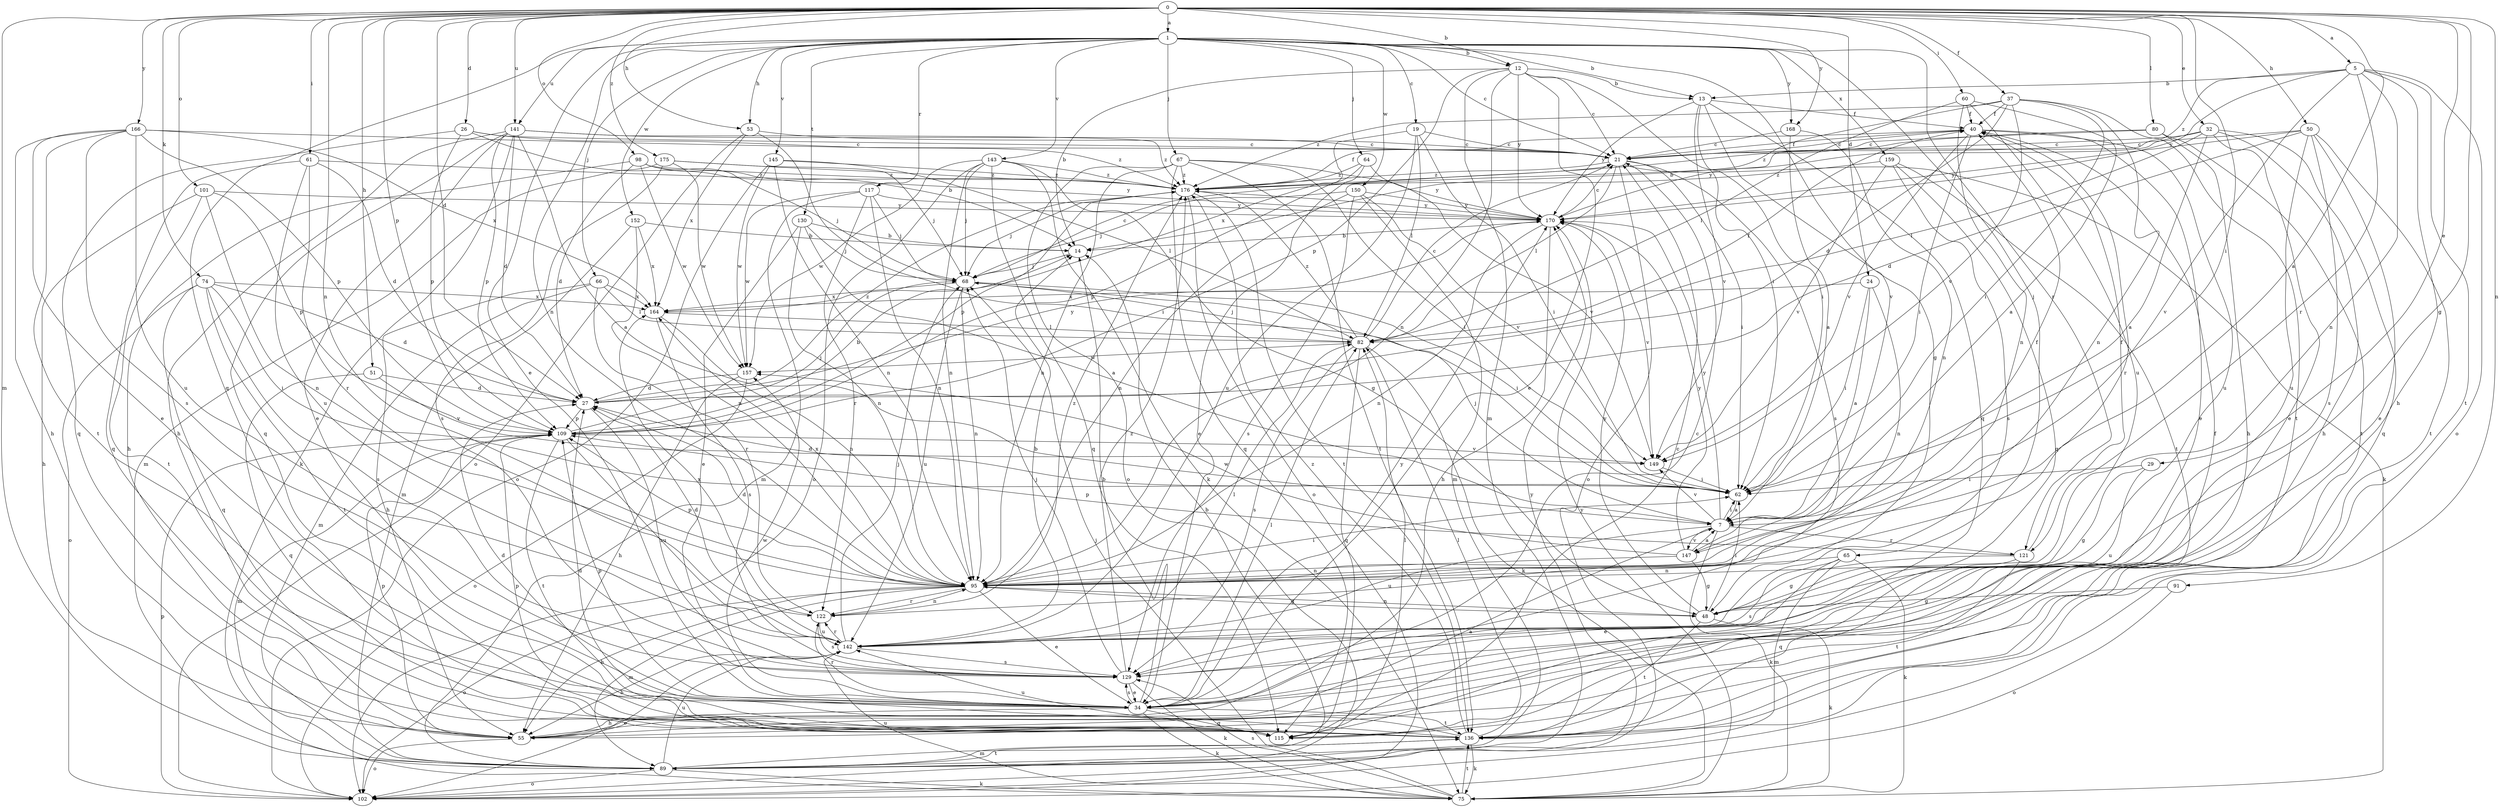 strict digraph  {
0;
1;
5;
7;
12;
13;
14;
19;
21;
24;
26;
27;
29;
32;
34;
37;
40;
48;
50;
51;
53;
55;
60;
61;
62;
64;
65;
66;
67;
68;
74;
75;
80;
82;
89;
91;
95;
98;
101;
102;
109;
115;
117;
121;
122;
129;
130;
136;
141;
142;
143;
145;
147;
149;
150;
152;
157;
159;
164;
166;
168;
170;
175;
176;
0 -> 1  [label=a];
0 -> 5  [label=a];
0 -> 7  [label=a];
0 -> 12  [label=b];
0 -> 24  [label=d];
0 -> 26  [label=d];
0 -> 27  [label=d];
0 -> 29  [label=e];
0 -> 32  [label=e];
0 -> 37  [label=f];
0 -> 48  [label=g];
0 -> 50  [label=h];
0 -> 51  [label=h];
0 -> 53  [label=h];
0 -> 60  [label=i];
0 -> 61  [label=i];
0 -> 62  [label=i];
0 -> 74  [label=k];
0 -> 80  [label=l];
0 -> 89  [label=m];
0 -> 91  [label=n];
0 -> 95  [label=n];
0 -> 98  [label=o];
0 -> 101  [label=o];
0 -> 109  [label=p];
0 -> 141  [label=u];
0 -> 166  [label=y];
0 -> 168  [label=y];
0 -> 175  [label=z];
1 -> 12  [label=b];
1 -> 13  [label=b];
1 -> 19  [label=c];
1 -> 21  [label=c];
1 -> 34  [label=e];
1 -> 53  [label=h];
1 -> 64  [label=j];
1 -> 65  [label=j];
1 -> 66  [label=j];
1 -> 67  [label=j];
1 -> 95  [label=n];
1 -> 115  [label=q];
1 -> 117  [label=r];
1 -> 121  [label=r];
1 -> 130  [label=t];
1 -> 141  [label=u];
1 -> 143  [label=v];
1 -> 145  [label=v];
1 -> 147  [label=v];
1 -> 150  [label=w];
1 -> 152  [label=w];
1 -> 159  [label=x];
1 -> 168  [label=y];
5 -> 13  [label=b];
5 -> 55  [label=h];
5 -> 95  [label=n];
5 -> 102  [label=o];
5 -> 121  [label=r];
5 -> 136  [label=t];
5 -> 147  [label=v];
5 -> 170  [label=y];
5 -> 176  [label=z];
7 -> 62  [label=i];
7 -> 68  [label=j];
7 -> 75  [label=k];
7 -> 121  [label=r];
7 -> 142  [label=u];
7 -> 147  [label=v];
7 -> 149  [label=v];
7 -> 170  [label=y];
12 -> 13  [label=b];
12 -> 14  [label=b];
12 -> 21  [label=c];
12 -> 34  [label=e];
12 -> 62  [label=i];
12 -> 89  [label=m];
12 -> 95  [label=n];
12 -> 109  [label=p];
12 -> 170  [label=y];
13 -> 40  [label=f];
13 -> 48  [label=g];
13 -> 62  [label=i];
13 -> 115  [label=q];
13 -> 149  [label=v];
13 -> 170  [label=y];
14 -> 68  [label=j];
19 -> 21  [label=c];
19 -> 62  [label=i];
19 -> 82  [label=l];
19 -> 142  [label=u];
19 -> 164  [label=x];
21 -> 40  [label=f];
21 -> 62  [label=i];
21 -> 75  [label=k];
21 -> 82  [label=l];
21 -> 102  [label=o];
21 -> 129  [label=s];
21 -> 176  [label=z];
24 -> 7  [label=a];
24 -> 62  [label=i];
24 -> 95  [label=n];
24 -> 164  [label=x];
26 -> 14  [label=b];
26 -> 21  [label=c];
26 -> 109  [label=p];
26 -> 115  [label=q];
26 -> 176  [label=z];
27 -> 109  [label=p];
27 -> 129  [label=s];
27 -> 170  [label=y];
27 -> 176  [label=z];
29 -> 48  [label=g];
29 -> 62  [label=i];
29 -> 142  [label=u];
32 -> 7  [label=a];
32 -> 21  [label=c];
32 -> 34  [label=e];
32 -> 55  [label=h];
32 -> 82  [label=l];
32 -> 115  [label=q];
32 -> 170  [label=y];
34 -> 14  [label=b];
34 -> 21  [label=c];
34 -> 27  [label=d];
34 -> 55  [label=h];
34 -> 75  [label=k];
34 -> 82  [label=l];
34 -> 109  [label=p];
34 -> 115  [label=q];
34 -> 122  [label=r];
34 -> 129  [label=s];
34 -> 136  [label=t];
34 -> 157  [label=w];
34 -> 170  [label=y];
37 -> 14  [label=b];
37 -> 27  [label=d];
37 -> 40  [label=f];
37 -> 62  [label=i];
37 -> 95  [label=n];
37 -> 136  [label=t];
37 -> 149  [label=v];
37 -> 176  [label=z];
40 -> 21  [label=c];
40 -> 34  [label=e];
40 -> 62  [label=i];
40 -> 122  [label=r];
40 -> 142  [label=u];
40 -> 149  [label=v];
48 -> 62  [label=i];
48 -> 75  [label=k];
48 -> 95  [label=n];
48 -> 136  [label=t];
48 -> 170  [label=y];
50 -> 21  [label=c];
50 -> 27  [label=d];
50 -> 34  [label=e];
50 -> 129  [label=s];
50 -> 136  [label=t];
50 -> 142  [label=u];
50 -> 170  [label=y];
51 -> 27  [label=d];
51 -> 115  [label=q];
51 -> 149  [label=v];
53 -> 21  [label=c];
53 -> 62  [label=i];
53 -> 102  [label=o];
53 -> 164  [label=x];
55 -> 7  [label=a];
55 -> 40  [label=f];
55 -> 102  [label=o];
55 -> 109  [label=p];
60 -> 7  [label=a];
60 -> 40  [label=f];
60 -> 82  [label=l];
60 -> 95  [label=n];
60 -> 142  [label=u];
61 -> 27  [label=d];
61 -> 115  [label=q];
61 -> 122  [label=r];
61 -> 142  [label=u];
61 -> 176  [label=z];
62 -> 7  [label=a];
62 -> 27  [label=d];
64 -> 34  [label=e];
64 -> 109  [label=p];
64 -> 170  [label=y];
64 -> 176  [label=z];
65 -> 34  [label=e];
65 -> 75  [label=k];
65 -> 89  [label=m];
65 -> 95  [label=n];
65 -> 129  [label=s];
66 -> 55  [label=h];
66 -> 82  [label=l];
66 -> 89  [label=m];
66 -> 122  [label=r];
66 -> 164  [label=x];
67 -> 62  [label=i];
67 -> 95  [label=n];
67 -> 102  [label=o];
67 -> 115  [label=q];
67 -> 136  [label=t];
67 -> 149  [label=v];
67 -> 176  [label=z];
68 -> 21  [label=c];
68 -> 62  [label=i];
68 -> 95  [label=n];
68 -> 142  [label=u];
68 -> 164  [label=x];
74 -> 27  [label=d];
74 -> 62  [label=i];
74 -> 102  [label=o];
74 -> 115  [label=q];
74 -> 129  [label=s];
74 -> 136  [label=t];
74 -> 164  [label=x];
75 -> 68  [label=j];
75 -> 129  [label=s];
75 -> 136  [label=t];
75 -> 142  [label=u];
75 -> 170  [label=y];
80 -> 21  [label=c];
80 -> 55  [label=h];
80 -> 136  [label=t];
80 -> 176  [label=z];
82 -> 21  [label=c];
82 -> 40  [label=f];
82 -> 68  [label=j];
82 -> 75  [label=k];
82 -> 115  [label=q];
82 -> 129  [label=s];
82 -> 157  [label=w];
82 -> 176  [label=z];
89 -> 14  [label=b];
89 -> 75  [label=k];
89 -> 102  [label=o];
89 -> 136  [label=t];
89 -> 142  [label=u];
89 -> 170  [label=y];
91 -> 48  [label=g];
91 -> 102  [label=o];
95 -> 27  [label=d];
95 -> 34  [label=e];
95 -> 48  [label=g];
95 -> 55  [label=h];
95 -> 62  [label=i];
95 -> 89  [label=m];
95 -> 102  [label=o];
95 -> 109  [label=p];
95 -> 122  [label=r];
95 -> 164  [label=x];
98 -> 27  [label=d];
98 -> 55  [label=h];
98 -> 68  [label=j];
98 -> 157  [label=w];
98 -> 170  [label=y];
98 -> 176  [label=z];
101 -> 55  [label=h];
101 -> 95  [label=n];
101 -> 109  [label=p];
101 -> 136  [label=t];
101 -> 170  [label=y];
102 -> 109  [label=p];
109 -> 14  [label=b];
109 -> 68  [label=j];
109 -> 89  [label=m];
109 -> 136  [label=t];
109 -> 142  [label=u];
109 -> 149  [label=v];
115 -> 21  [label=c];
115 -> 82  [label=l];
115 -> 109  [label=p];
117 -> 68  [label=j];
117 -> 89  [label=m];
117 -> 95  [label=n];
117 -> 122  [label=r];
117 -> 157  [label=w];
117 -> 170  [label=y];
121 -> 40  [label=f];
121 -> 48  [label=g];
121 -> 109  [label=p];
121 -> 115  [label=q];
121 -> 136  [label=t];
122 -> 27  [label=d];
122 -> 95  [label=n];
122 -> 129  [label=s];
122 -> 142  [label=u];
122 -> 176  [label=z];
129 -> 34  [label=e];
129 -> 68  [label=j];
129 -> 75  [label=k];
129 -> 176  [label=z];
130 -> 7  [label=a];
130 -> 14  [label=b];
130 -> 34  [label=e];
130 -> 68  [label=j];
130 -> 95  [label=n];
136 -> 27  [label=d];
136 -> 75  [label=k];
136 -> 82  [label=l];
136 -> 89  [label=m];
136 -> 142  [label=u];
136 -> 176  [label=z];
141 -> 7  [label=a];
141 -> 21  [label=c];
141 -> 27  [label=d];
141 -> 34  [label=e];
141 -> 55  [label=h];
141 -> 75  [label=k];
141 -> 109  [label=p];
141 -> 115  [label=q];
141 -> 176  [label=z];
142 -> 14  [label=b];
142 -> 55  [label=h];
142 -> 68  [label=j];
142 -> 82  [label=l];
142 -> 102  [label=o];
142 -> 122  [label=r];
142 -> 129  [label=s];
142 -> 164  [label=x];
143 -> 48  [label=g];
143 -> 68  [label=j];
143 -> 75  [label=k];
143 -> 95  [label=n];
143 -> 102  [label=o];
143 -> 115  [label=q];
143 -> 157  [label=w];
143 -> 176  [label=z];
145 -> 82  [label=l];
145 -> 95  [label=n];
145 -> 102  [label=o];
145 -> 157  [label=w];
145 -> 176  [label=z];
147 -> 7  [label=a];
147 -> 40  [label=f];
147 -> 48  [label=g];
147 -> 95  [label=n];
147 -> 157  [label=w];
147 -> 170  [label=y];
149 -> 62  [label=i];
150 -> 68  [label=j];
150 -> 89  [label=m];
150 -> 95  [label=n];
150 -> 129  [label=s];
150 -> 149  [label=v];
150 -> 170  [label=y];
152 -> 14  [label=b];
152 -> 89  [label=m];
152 -> 95  [label=n];
152 -> 164  [label=x];
157 -> 27  [label=d];
157 -> 55  [label=h];
157 -> 102  [label=o];
159 -> 115  [label=q];
159 -> 129  [label=s];
159 -> 136  [label=t];
159 -> 149  [label=v];
159 -> 176  [label=z];
164 -> 82  [label=l];
164 -> 95  [label=n];
164 -> 129  [label=s];
166 -> 21  [label=c];
166 -> 34  [label=e];
166 -> 55  [label=h];
166 -> 109  [label=p];
166 -> 129  [label=s];
166 -> 136  [label=t];
166 -> 142  [label=u];
166 -> 164  [label=x];
168 -> 7  [label=a];
168 -> 21  [label=c];
168 -> 95  [label=n];
170 -> 14  [label=b];
170 -> 21  [label=c];
170 -> 55  [label=h];
170 -> 95  [label=n];
170 -> 149  [label=v];
175 -> 68  [label=j];
175 -> 89  [label=m];
175 -> 129  [label=s];
175 -> 157  [label=w];
175 -> 176  [label=z];
176 -> 40  [label=f];
176 -> 68  [label=j];
176 -> 102  [label=o];
176 -> 109  [label=p];
176 -> 136  [label=t];
176 -> 170  [label=y];
}
